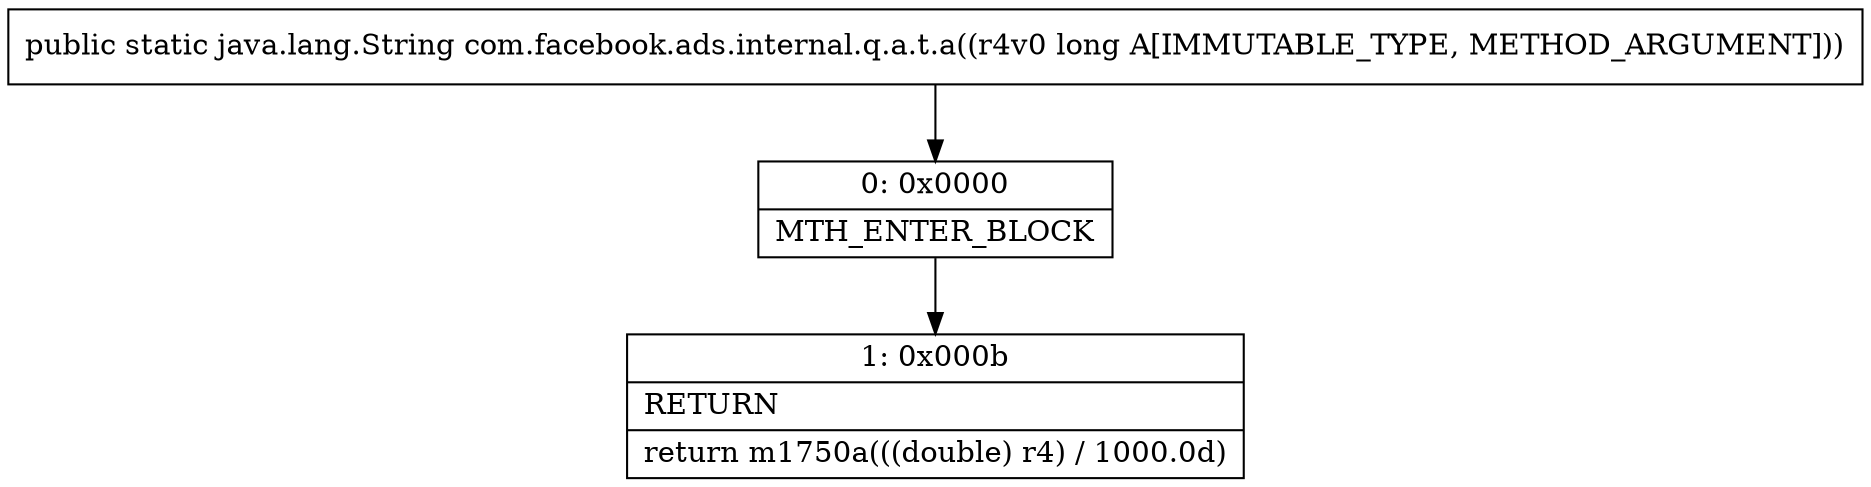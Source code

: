 digraph "CFG forcom.facebook.ads.internal.q.a.t.a(J)Ljava\/lang\/String;" {
Node_0 [shape=record,label="{0\:\ 0x0000|MTH_ENTER_BLOCK\l}"];
Node_1 [shape=record,label="{1\:\ 0x000b|RETURN\l|return m1750a(((double) r4) \/ 1000.0d)\l}"];
MethodNode[shape=record,label="{public static java.lang.String com.facebook.ads.internal.q.a.t.a((r4v0 long A[IMMUTABLE_TYPE, METHOD_ARGUMENT])) }"];
MethodNode -> Node_0;
Node_0 -> Node_1;
}


